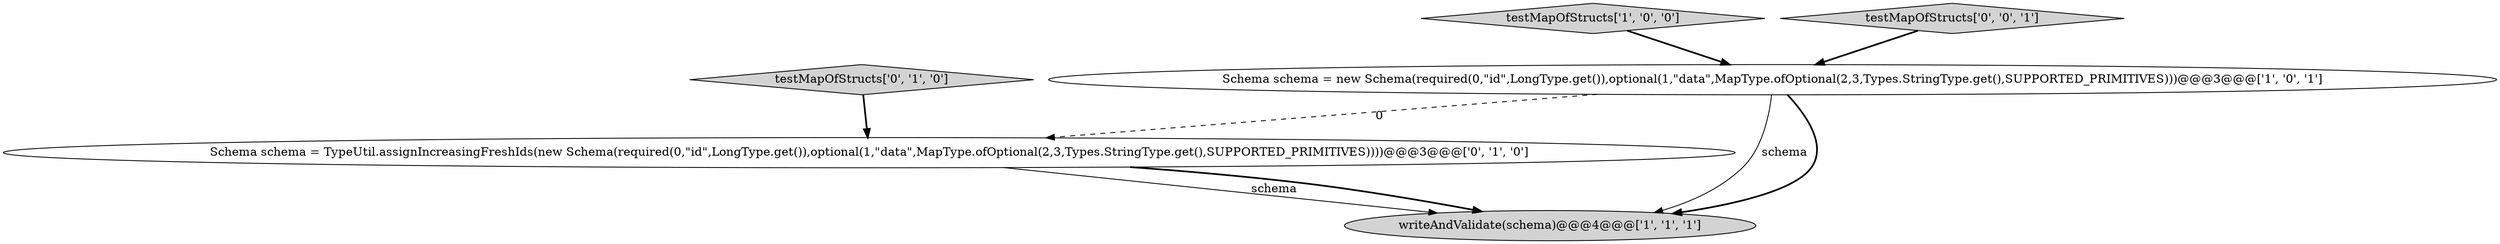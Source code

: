 digraph {
0 [style = filled, label = "Schema schema = new Schema(required(0,\"id\",LongType.get()),optional(1,\"data\",MapType.ofOptional(2,3,Types.StringType.get(),SUPPORTED_PRIMITIVES)))@@@3@@@['1', '0', '1']", fillcolor = white, shape = ellipse image = "AAA0AAABBB1BBB"];
4 [style = filled, label = "testMapOfStructs['0', '1', '0']", fillcolor = lightgray, shape = diamond image = "AAA0AAABBB2BBB"];
2 [style = filled, label = "testMapOfStructs['1', '0', '0']", fillcolor = lightgray, shape = diamond image = "AAA0AAABBB1BBB"];
5 [style = filled, label = "testMapOfStructs['0', '0', '1']", fillcolor = lightgray, shape = diamond image = "AAA0AAABBB3BBB"];
3 [style = filled, label = "Schema schema = TypeUtil.assignIncreasingFreshIds(new Schema(required(0,\"id\",LongType.get()),optional(1,\"data\",MapType.ofOptional(2,3,Types.StringType.get(),SUPPORTED_PRIMITIVES))))@@@3@@@['0', '1', '0']", fillcolor = white, shape = ellipse image = "AAA1AAABBB2BBB"];
1 [style = filled, label = "writeAndValidate(schema)@@@4@@@['1', '1', '1']", fillcolor = lightgray, shape = ellipse image = "AAA0AAABBB1BBB"];
0->1 [style = solid, label="schema"];
2->0 [style = bold, label=""];
5->0 [style = bold, label=""];
0->3 [style = dashed, label="0"];
4->3 [style = bold, label=""];
3->1 [style = solid, label="schema"];
0->1 [style = bold, label=""];
3->1 [style = bold, label=""];
}
